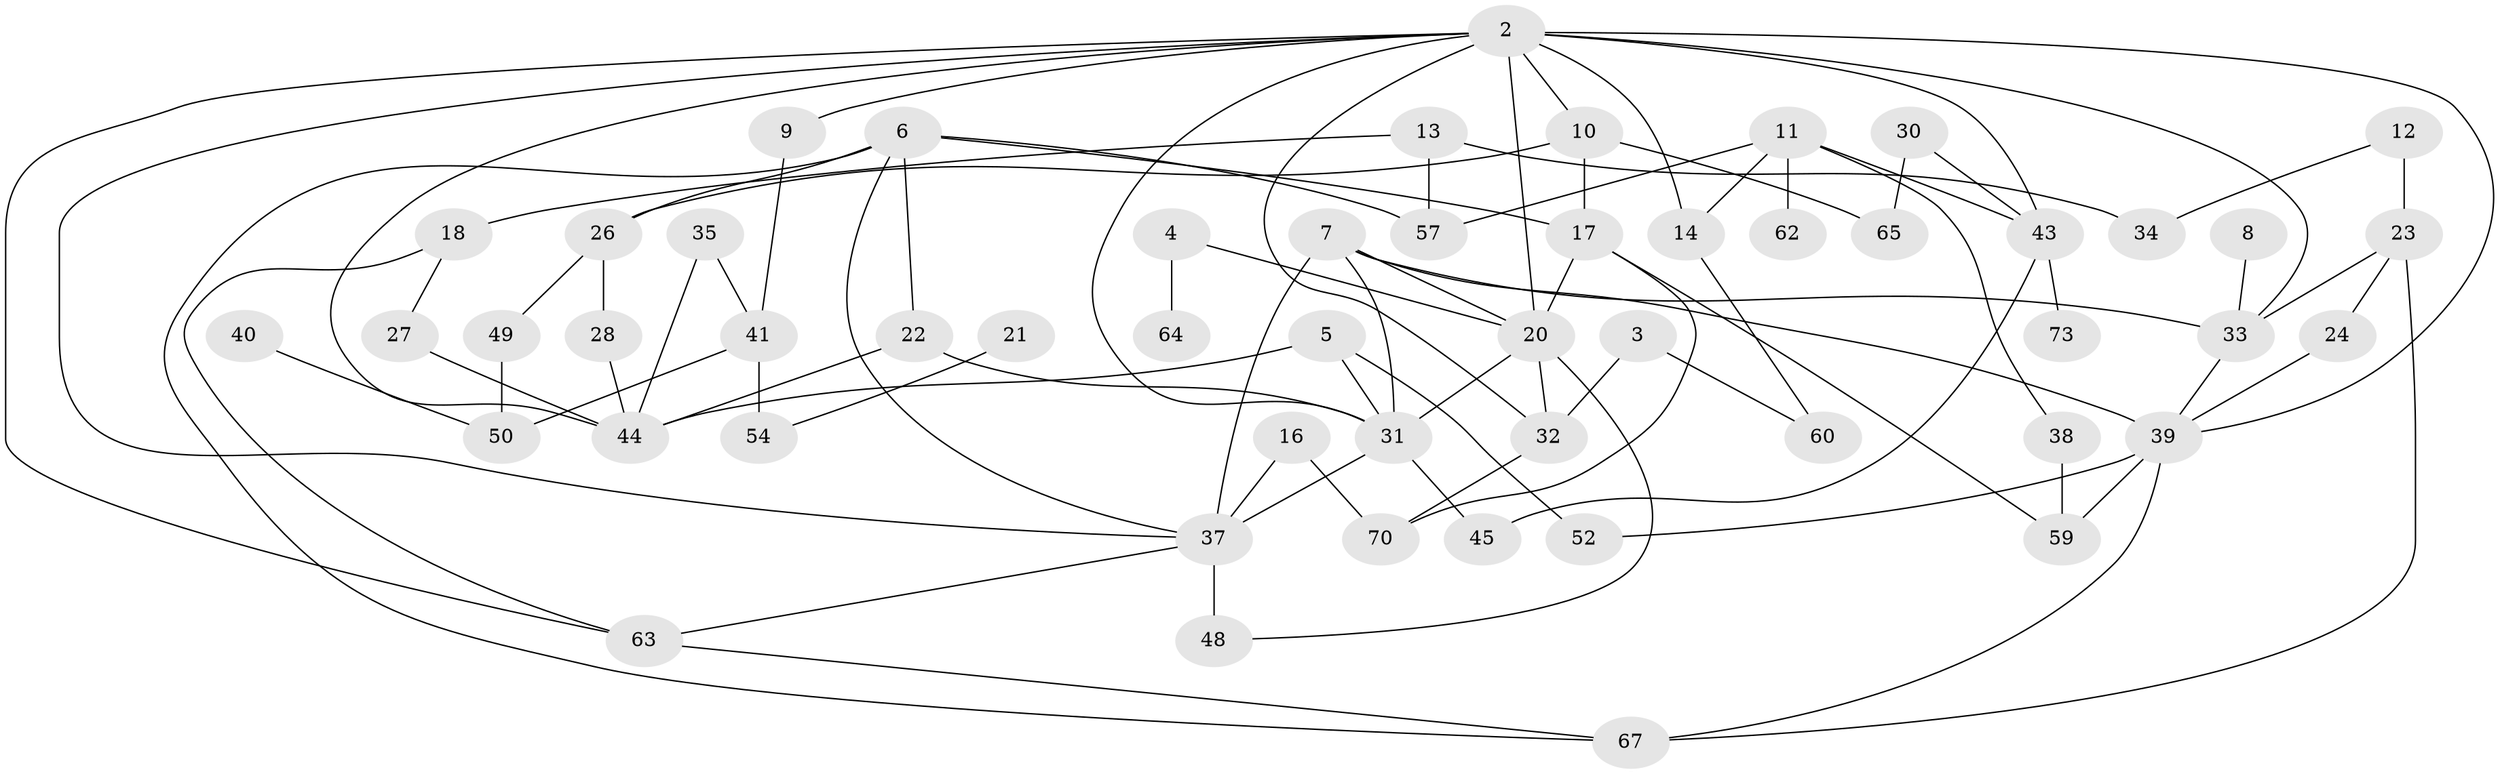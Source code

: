 // original degree distribution, {0: 0.1232876712328767, 2: 0.2945205479452055, 1: 0.1643835616438356, 3: 0.2191780821917808, 4: 0.11643835616438356, 5: 0.0684931506849315, 7: 0.0136986301369863}
// Generated by graph-tools (version 1.1) at 2025/33/03/09/25 02:33:32]
// undirected, 53 vertices, 88 edges
graph export_dot {
graph [start="1"]
  node [color=gray90,style=filled];
  2;
  3;
  4;
  5;
  6;
  7;
  8;
  9;
  10;
  11;
  12;
  13;
  14;
  16;
  17;
  18;
  20;
  21;
  22;
  23;
  24;
  26;
  27;
  28;
  30;
  31;
  32;
  33;
  34;
  35;
  37;
  38;
  39;
  40;
  41;
  43;
  44;
  45;
  48;
  49;
  50;
  52;
  54;
  57;
  59;
  60;
  62;
  63;
  64;
  65;
  67;
  70;
  73;
  2 -- 9 [weight=1.0];
  2 -- 10 [weight=1.0];
  2 -- 14 [weight=1.0];
  2 -- 20 [weight=2.0];
  2 -- 31 [weight=1.0];
  2 -- 32 [weight=1.0];
  2 -- 33 [weight=2.0];
  2 -- 37 [weight=1.0];
  2 -- 39 [weight=1.0];
  2 -- 43 [weight=2.0];
  2 -- 44 [weight=1.0];
  2 -- 63 [weight=1.0];
  3 -- 32 [weight=2.0];
  3 -- 60 [weight=1.0];
  4 -- 20 [weight=1.0];
  4 -- 64 [weight=1.0];
  5 -- 31 [weight=2.0];
  5 -- 44 [weight=1.0];
  5 -- 52 [weight=1.0];
  6 -- 17 [weight=1.0];
  6 -- 22 [weight=1.0];
  6 -- 26 [weight=1.0];
  6 -- 37 [weight=1.0];
  6 -- 57 [weight=1.0];
  6 -- 67 [weight=1.0];
  7 -- 20 [weight=1.0];
  7 -- 31 [weight=1.0];
  7 -- 33 [weight=1.0];
  7 -- 37 [weight=1.0];
  7 -- 39 [weight=1.0];
  8 -- 33 [weight=1.0];
  9 -- 41 [weight=1.0];
  10 -- 17 [weight=1.0];
  10 -- 26 [weight=2.0];
  10 -- 65 [weight=1.0];
  11 -- 14 [weight=1.0];
  11 -- 38 [weight=1.0];
  11 -- 43 [weight=1.0];
  11 -- 57 [weight=1.0];
  11 -- 62 [weight=1.0];
  12 -- 23 [weight=2.0];
  12 -- 34 [weight=1.0];
  13 -- 18 [weight=1.0];
  13 -- 34 [weight=1.0];
  13 -- 57 [weight=2.0];
  14 -- 60 [weight=1.0];
  16 -- 37 [weight=1.0];
  16 -- 70 [weight=1.0];
  17 -- 20 [weight=1.0];
  17 -- 59 [weight=1.0];
  17 -- 70 [weight=1.0];
  18 -- 27 [weight=1.0];
  18 -- 63 [weight=1.0];
  20 -- 31 [weight=1.0];
  20 -- 32 [weight=1.0];
  20 -- 48 [weight=1.0];
  21 -- 54 [weight=1.0];
  22 -- 31 [weight=2.0];
  22 -- 44 [weight=1.0];
  23 -- 24 [weight=1.0];
  23 -- 33 [weight=1.0];
  23 -- 67 [weight=1.0];
  24 -- 39 [weight=1.0];
  26 -- 28 [weight=1.0];
  26 -- 49 [weight=1.0];
  27 -- 44 [weight=1.0];
  28 -- 44 [weight=1.0];
  30 -- 43 [weight=1.0];
  30 -- 65 [weight=1.0];
  31 -- 37 [weight=1.0];
  31 -- 45 [weight=1.0];
  32 -- 70 [weight=1.0];
  33 -- 39 [weight=1.0];
  35 -- 41 [weight=1.0];
  35 -- 44 [weight=1.0];
  37 -- 48 [weight=2.0];
  37 -- 63 [weight=1.0];
  38 -- 59 [weight=2.0];
  39 -- 52 [weight=1.0];
  39 -- 59 [weight=1.0];
  39 -- 67 [weight=1.0];
  40 -- 50 [weight=1.0];
  41 -- 50 [weight=1.0];
  41 -- 54 [weight=1.0];
  43 -- 45 [weight=3.0];
  43 -- 73 [weight=1.0];
  49 -- 50 [weight=1.0];
  63 -- 67 [weight=1.0];
}
